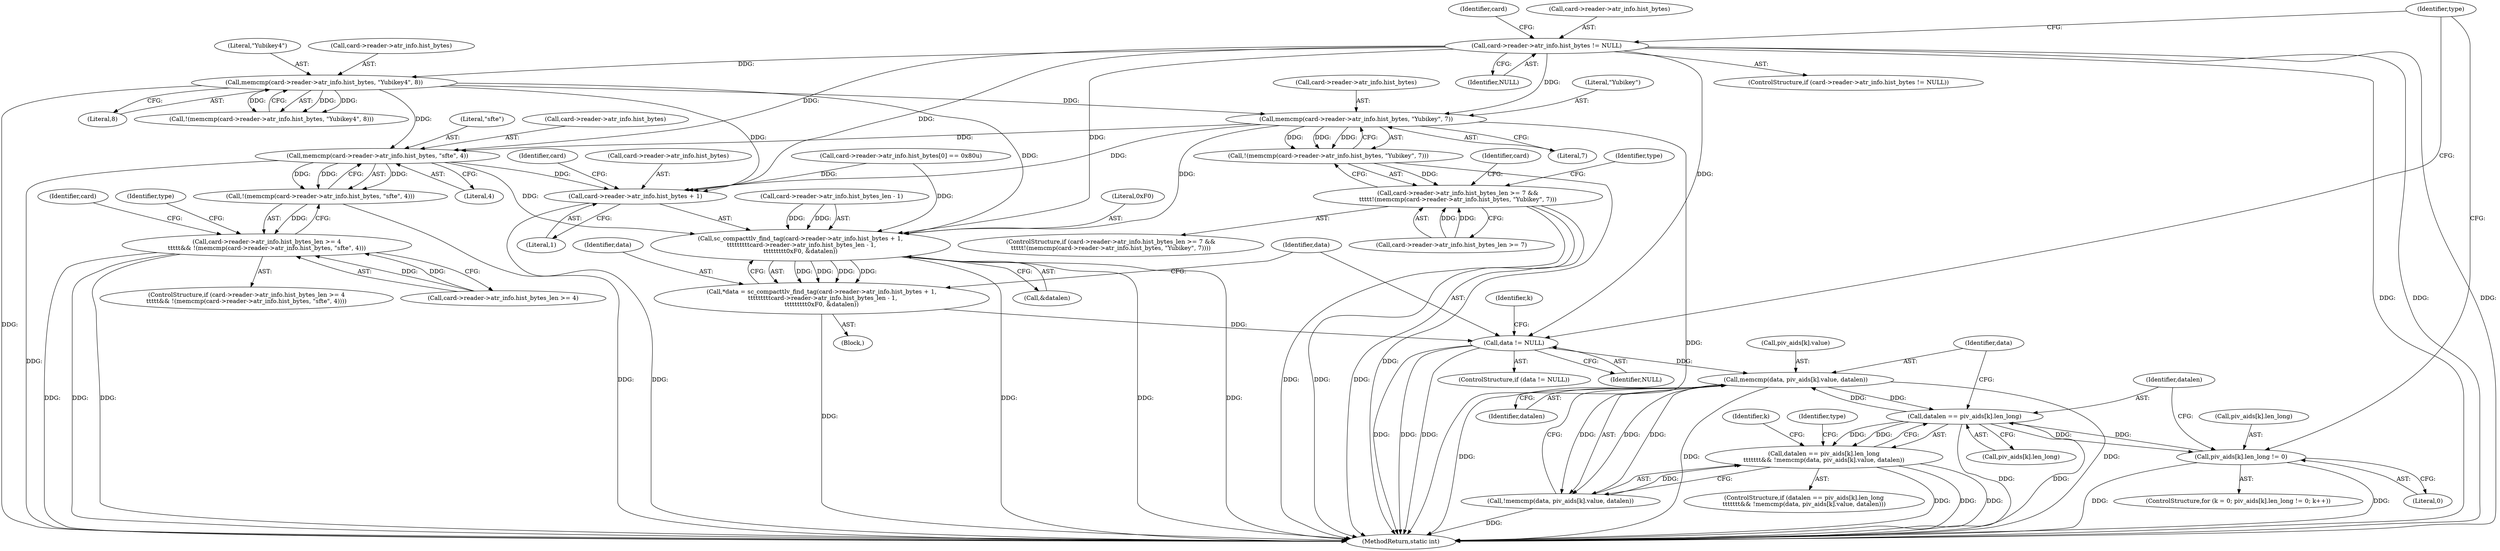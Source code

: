 digraph "0_OpenSC_8fe377e93b4b56060e5bbfb6f3142ceaeca744fa_15@API" {
"1000220" [label="(Call,memcmp(card->reader->atr_info.hist_bytes, \"Yubikey\", 7))"];
"1000171" [label="(Call,card->reader->atr_info.hist_bytes != NULL)"];
"1000193" [label="(Call,memcmp(card->reader->atr_info.hist_bytes, \"Yubikey4\", 8))"];
"1000219" [label="(Call,!(memcmp(card->reader->atr_info.hist_bytes, \"Yubikey\", 7)))"];
"1000209" [label="(Call,card->reader->atr_info.hist_bytes_len >= 7 &&\n\t\t\t\t\t!(memcmp(card->reader->atr_info.hist_bytes, \"Yubikey\", 7)))"];
"1000247" [label="(Call,memcmp(card->reader->atr_info.hist_bytes, \"sfte\", 4))"];
"1000246" [label="(Call,!(memcmp(card->reader->atr_info.hist_bytes, \"sfte\", 4)))"];
"1000236" [label="(Call,card->reader->atr_info.hist_bytes_len >= 4\n\t\t\t\t\t&& !(memcmp(card->reader->atr_info.hist_bytes, \"sfte\", 4)))"];
"1000289" [label="(Call,sc_compacttlv_find_tag(card->reader->atr_info.hist_bytes + 1,\n \t\t\t\t\t\t\t\t\tcard->reader->atr_info.hist_bytes_len - 1,\n\t\t\t\t\t\t\t\t\t0xF0, &datalen))"];
"1000287" [label="(Call,*data = sc_compacttlv_find_tag(card->reader->atr_info.hist_bytes + 1,\n \t\t\t\t\t\t\t\t\tcard->reader->atr_info.hist_bytes_len - 1,\n\t\t\t\t\t\t\t\t\t0xF0, &datalen))"];
"1000312" [label="(Call,data != NULL)"];
"1000341" [label="(Call,memcmp(data, piv_aids[k].value, datalen))"];
"1000333" [label="(Call,datalen == piv_aids[k].len_long)"];
"1000321" [label="(Call,piv_aids[k].len_long != 0)"];
"1000332" [label="(Call,datalen == piv_aids[k].len_long\n\t\t\t\t\t\t\t&& !memcmp(data, piv_aids[k].value, datalen))"];
"1000340" [label="(Call,!memcmp(data, piv_aids[k].value, datalen))"];
"1000290" [label="(Call,card->reader->atr_info.hist_bytes + 1)"];
"1000187" [label="(Identifier,card)"];
"1000219" [label="(Call,!(memcmp(card->reader->atr_info.hist_bytes, \"Yubikey\", 7)))"];
"1000210" [label="(Call,card->reader->atr_info.hist_bytes_len >= 7)"];
"1000322" [label="(Call,piv_aids[k].len_long)"];
"1000235" [label="(ControlStructure,if (card->reader->atr_info.hist_bytes_len >= 4\n\t\t\t\t\t&& !(memcmp(card->reader->atr_info.hist_bytes, \"sfte\", 4))))"];
"1000299" [label="(Call,card->reader->atr_info.hist_bytes_len - 1)"];
"1000335" [label="(Call,piv_aids[k].len_long)"];
"1000321" [label="(Call,piv_aids[k].len_long != 0)"];
"1000221" [label="(Call,card->reader->atr_info.hist_bytes)"];
"1000248" [label="(Call,card->reader->atr_info.hist_bytes)"];
"1000309" [label="(Call,&datalen)"];
"1000259" [label="(Identifier,type)"];
"1000208" [label="(ControlStructure,if (card->reader->atr_info.hist_bytes_len >= 7 &&\n\t\t\t\t\t!(memcmp(card->reader->atr_info.hist_bytes, \"Yubikey\", 7))))"];
"1000287" [label="(Call,*data = sc_compacttlv_find_tag(card->reader->atr_info.hist_bytes + 1,\n \t\t\t\t\t\t\t\t\tcard->reader->atr_info.hist_bytes_len - 1,\n\t\t\t\t\t\t\t\t\t0xF0, &datalen))"];
"1000291" [label="(Call,card->reader->atr_info.hist_bytes)"];
"1000329" [label="(Identifier,k)"];
"1000220" [label="(Call,memcmp(card->reader->atr_info.hist_bytes, \"Yubikey\", 7))"];
"1000319" [label="(Identifier,k)"];
"1000343" [label="(Call,piv_aids[k].value)"];
"1000237" [label="(Call,card->reader->atr_info.hist_bytes_len >= 4)"];
"1000246" [label="(Call,!(memcmp(card->reader->atr_info.hist_bytes, \"sfte\", 4)))"];
"1000202" [label="(Literal,8)"];
"1000228" [label="(Literal,\"Yubikey\")"];
"1000171" [label="(Call,card->reader->atr_info.hist_bytes != NULL)"];
"1000289" [label="(Call,sc_compacttlv_find_tag(card->reader->atr_info.hist_bytes + 1,\n \t\t\t\t\t\t\t\t\tcard->reader->atr_info.hist_bytes_len - 1,\n\t\t\t\t\t\t\t\t\t0xF0, &datalen))"];
"1000179" [label="(Identifier,NULL)"];
"1000172" [label="(Call,card->reader->atr_info.hist_bytes)"];
"1000229" [label="(Literal,7)"];
"1000356" [label="(Identifier,type)"];
"1000241" [label="(Identifier,card)"];
"1000192" [label="(Call,!(memcmp(card->reader->atr_info.hist_bytes, \"Yubikey4\", 8)))"];
"1000290" [label="(Call,card->reader->atr_info.hist_bytes + 1)"];
"1000232" [label="(Identifier,type)"];
"1000201" [label="(Literal,\"Yubikey4\")"];
"1000348" [label="(Identifier,datalen)"];
"1000342" [label="(Identifier,data)"];
"1000288" [label="(Identifier,data)"];
"1000332" [label="(Call,datalen == piv_aids[k].len_long\n\t\t\t\t\t\t\t&& !memcmp(data, piv_aids[k].value, datalen))"];
"1000194" [label="(Call,card->reader->atr_info.hist_bytes)"];
"1000331" [label="(ControlStructure,if (datalen == piv_aids[k].len_long\n\t\t\t\t\t\t\t&& !memcmp(data, piv_aids[k].value, datalen)))"];
"1000170" [label="(ControlStructure,if (card->reader->atr_info.hist_bytes != NULL))"];
"1000313" [label="(Identifier,data)"];
"1000303" [label="(Identifier,card)"];
"1000311" [label="(ControlStructure,if (data != NULL))"];
"1000341" [label="(Call,memcmp(data, piv_aids[k].value, datalen))"];
"1000351" [label="(Identifier,type)"];
"1000256" [label="(Literal,4)"];
"1000334" [label="(Identifier,datalen)"];
"1000209" [label="(Call,card->reader->atr_info.hist_bytes_len >= 7 &&\n\t\t\t\t\t!(memcmp(card->reader->atr_info.hist_bytes, \"Yubikey\", 7)))"];
"1000273" [label="(Call,card->reader->atr_info.hist_bytes[0] == 0x80u)"];
"1000255" [label="(Literal,\"sfte\")"];
"1000236" [label="(Call,card->reader->atr_info.hist_bytes_len >= 4\n\t\t\t\t\t&& !(memcmp(card->reader->atr_info.hist_bytes, \"sfte\", 4)))"];
"1000314" [label="(Identifier,NULL)"];
"1000333" [label="(Call,datalen == piv_aids[k].len_long)"];
"1000526" [label="(MethodReturn,static int)"];
"1000340" [label="(Call,!memcmp(data, piv_aids[k].value, datalen))"];
"1000317" [label="(ControlStructure,for (k = 0; piv_aids[k].len_long != 0; k++))"];
"1000327" [label="(Literal,0)"];
"1000298" [label="(Literal,1)"];
"1000247" [label="(Call,memcmp(card->reader->atr_info.hist_bytes, \"sfte\", 4))"];
"1000308" [label="(Literal,0xF0)"];
"1000312" [label="(Call,data != NULL)"];
"1000284" [label="(Block,)"];
"1000268" [label="(Identifier,card)"];
"1000193" [label="(Call,memcmp(card->reader->atr_info.hist_bytes, \"Yubikey4\", 8))"];
"1000220" -> "1000219"  [label="AST: "];
"1000220" -> "1000229"  [label="CFG: "];
"1000221" -> "1000220"  [label="AST: "];
"1000228" -> "1000220"  [label="AST: "];
"1000229" -> "1000220"  [label="AST: "];
"1000219" -> "1000220"  [label="CFG: "];
"1000220" -> "1000526"  [label="DDG: "];
"1000220" -> "1000219"  [label="DDG: "];
"1000220" -> "1000219"  [label="DDG: "];
"1000220" -> "1000219"  [label="DDG: "];
"1000171" -> "1000220"  [label="DDG: "];
"1000193" -> "1000220"  [label="DDG: "];
"1000220" -> "1000247"  [label="DDG: "];
"1000220" -> "1000289"  [label="DDG: "];
"1000220" -> "1000290"  [label="DDG: "];
"1000171" -> "1000170"  [label="AST: "];
"1000171" -> "1000179"  [label="CFG: "];
"1000172" -> "1000171"  [label="AST: "];
"1000179" -> "1000171"  [label="AST: "];
"1000187" -> "1000171"  [label="CFG: "];
"1000356" -> "1000171"  [label="CFG: "];
"1000171" -> "1000526"  [label="DDG: "];
"1000171" -> "1000526"  [label="DDG: "];
"1000171" -> "1000526"  [label="DDG: "];
"1000171" -> "1000193"  [label="DDG: "];
"1000171" -> "1000247"  [label="DDG: "];
"1000171" -> "1000289"  [label="DDG: "];
"1000171" -> "1000290"  [label="DDG: "];
"1000171" -> "1000312"  [label="DDG: "];
"1000193" -> "1000192"  [label="AST: "];
"1000193" -> "1000202"  [label="CFG: "];
"1000194" -> "1000193"  [label="AST: "];
"1000201" -> "1000193"  [label="AST: "];
"1000202" -> "1000193"  [label="AST: "];
"1000192" -> "1000193"  [label="CFG: "];
"1000193" -> "1000526"  [label="DDG: "];
"1000193" -> "1000192"  [label="DDG: "];
"1000193" -> "1000192"  [label="DDG: "];
"1000193" -> "1000192"  [label="DDG: "];
"1000193" -> "1000247"  [label="DDG: "];
"1000193" -> "1000289"  [label="DDG: "];
"1000193" -> "1000290"  [label="DDG: "];
"1000219" -> "1000209"  [label="AST: "];
"1000209" -> "1000219"  [label="CFG: "];
"1000219" -> "1000526"  [label="DDG: "];
"1000219" -> "1000209"  [label="DDG: "];
"1000209" -> "1000208"  [label="AST: "];
"1000209" -> "1000210"  [label="CFG: "];
"1000210" -> "1000209"  [label="AST: "];
"1000232" -> "1000209"  [label="CFG: "];
"1000241" -> "1000209"  [label="CFG: "];
"1000209" -> "1000526"  [label="DDG: "];
"1000209" -> "1000526"  [label="DDG: "];
"1000209" -> "1000526"  [label="DDG: "];
"1000210" -> "1000209"  [label="DDG: "];
"1000210" -> "1000209"  [label="DDG: "];
"1000247" -> "1000246"  [label="AST: "];
"1000247" -> "1000256"  [label="CFG: "];
"1000248" -> "1000247"  [label="AST: "];
"1000255" -> "1000247"  [label="AST: "];
"1000256" -> "1000247"  [label="AST: "];
"1000246" -> "1000247"  [label="CFG: "];
"1000247" -> "1000526"  [label="DDG: "];
"1000247" -> "1000246"  [label="DDG: "];
"1000247" -> "1000246"  [label="DDG: "];
"1000247" -> "1000246"  [label="DDG: "];
"1000247" -> "1000289"  [label="DDG: "];
"1000247" -> "1000290"  [label="DDG: "];
"1000246" -> "1000236"  [label="AST: "];
"1000236" -> "1000246"  [label="CFG: "];
"1000246" -> "1000526"  [label="DDG: "];
"1000246" -> "1000236"  [label="DDG: "];
"1000236" -> "1000235"  [label="AST: "];
"1000236" -> "1000237"  [label="CFG: "];
"1000237" -> "1000236"  [label="AST: "];
"1000259" -> "1000236"  [label="CFG: "];
"1000268" -> "1000236"  [label="CFG: "];
"1000236" -> "1000526"  [label="DDG: "];
"1000236" -> "1000526"  [label="DDG: "];
"1000236" -> "1000526"  [label="DDG: "];
"1000237" -> "1000236"  [label="DDG: "];
"1000237" -> "1000236"  [label="DDG: "];
"1000289" -> "1000287"  [label="AST: "];
"1000289" -> "1000309"  [label="CFG: "];
"1000290" -> "1000289"  [label="AST: "];
"1000299" -> "1000289"  [label="AST: "];
"1000308" -> "1000289"  [label="AST: "];
"1000309" -> "1000289"  [label="AST: "];
"1000287" -> "1000289"  [label="CFG: "];
"1000289" -> "1000526"  [label="DDG: "];
"1000289" -> "1000526"  [label="DDG: "];
"1000289" -> "1000526"  [label="DDG: "];
"1000289" -> "1000287"  [label="DDG: "];
"1000289" -> "1000287"  [label="DDG: "];
"1000289" -> "1000287"  [label="DDG: "];
"1000289" -> "1000287"  [label="DDG: "];
"1000273" -> "1000289"  [label="DDG: "];
"1000299" -> "1000289"  [label="DDG: "];
"1000299" -> "1000289"  [label="DDG: "];
"1000287" -> "1000284"  [label="AST: "];
"1000288" -> "1000287"  [label="AST: "];
"1000313" -> "1000287"  [label="CFG: "];
"1000287" -> "1000526"  [label="DDG: "];
"1000287" -> "1000312"  [label="DDG: "];
"1000312" -> "1000311"  [label="AST: "];
"1000312" -> "1000314"  [label="CFG: "];
"1000313" -> "1000312"  [label="AST: "];
"1000314" -> "1000312"  [label="AST: "];
"1000319" -> "1000312"  [label="CFG: "];
"1000356" -> "1000312"  [label="CFG: "];
"1000312" -> "1000526"  [label="DDG: "];
"1000312" -> "1000526"  [label="DDG: "];
"1000312" -> "1000526"  [label="DDG: "];
"1000312" -> "1000341"  [label="DDG: "];
"1000341" -> "1000340"  [label="AST: "];
"1000341" -> "1000348"  [label="CFG: "];
"1000342" -> "1000341"  [label="AST: "];
"1000343" -> "1000341"  [label="AST: "];
"1000348" -> "1000341"  [label="AST: "];
"1000340" -> "1000341"  [label="CFG: "];
"1000341" -> "1000526"  [label="DDG: "];
"1000341" -> "1000526"  [label="DDG: "];
"1000341" -> "1000526"  [label="DDG: "];
"1000341" -> "1000333"  [label="DDG: "];
"1000341" -> "1000340"  [label="DDG: "];
"1000341" -> "1000340"  [label="DDG: "];
"1000341" -> "1000340"  [label="DDG: "];
"1000333" -> "1000341"  [label="DDG: "];
"1000333" -> "1000332"  [label="AST: "];
"1000333" -> "1000335"  [label="CFG: "];
"1000334" -> "1000333"  [label="AST: "];
"1000335" -> "1000333"  [label="AST: "];
"1000342" -> "1000333"  [label="CFG: "];
"1000332" -> "1000333"  [label="CFG: "];
"1000333" -> "1000526"  [label="DDG: "];
"1000333" -> "1000526"  [label="DDG: "];
"1000333" -> "1000321"  [label="DDG: "];
"1000333" -> "1000332"  [label="DDG: "];
"1000333" -> "1000332"  [label="DDG: "];
"1000321" -> "1000333"  [label="DDG: "];
"1000321" -> "1000317"  [label="AST: "];
"1000321" -> "1000327"  [label="CFG: "];
"1000322" -> "1000321"  [label="AST: "];
"1000327" -> "1000321"  [label="AST: "];
"1000334" -> "1000321"  [label="CFG: "];
"1000356" -> "1000321"  [label="CFG: "];
"1000321" -> "1000526"  [label="DDG: "];
"1000321" -> "1000526"  [label="DDG: "];
"1000332" -> "1000331"  [label="AST: "];
"1000332" -> "1000340"  [label="CFG: "];
"1000340" -> "1000332"  [label="AST: "];
"1000351" -> "1000332"  [label="CFG: "];
"1000329" -> "1000332"  [label="CFG: "];
"1000332" -> "1000526"  [label="DDG: "];
"1000332" -> "1000526"  [label="DDG: "];
"1000332" -> "1000526"  [label="DDG: "];
"1000340" -> "1000332"  [label="DDG: "];
"1000340" -> "1000526"  [label="DDG: "];
"1000290" -> "1000298"  [label="CFG: "];
"1000291" -> "1000290"  [label="AST: "];
"1000298" -> "1000290"  [label="AST: "];
"1000303" -> "1000290"  [label="CFG: "];
"1000290" -> "1000526"  [label="DDG: "];
"1000273" -> "1000290"  [label="DDG: "];
}
